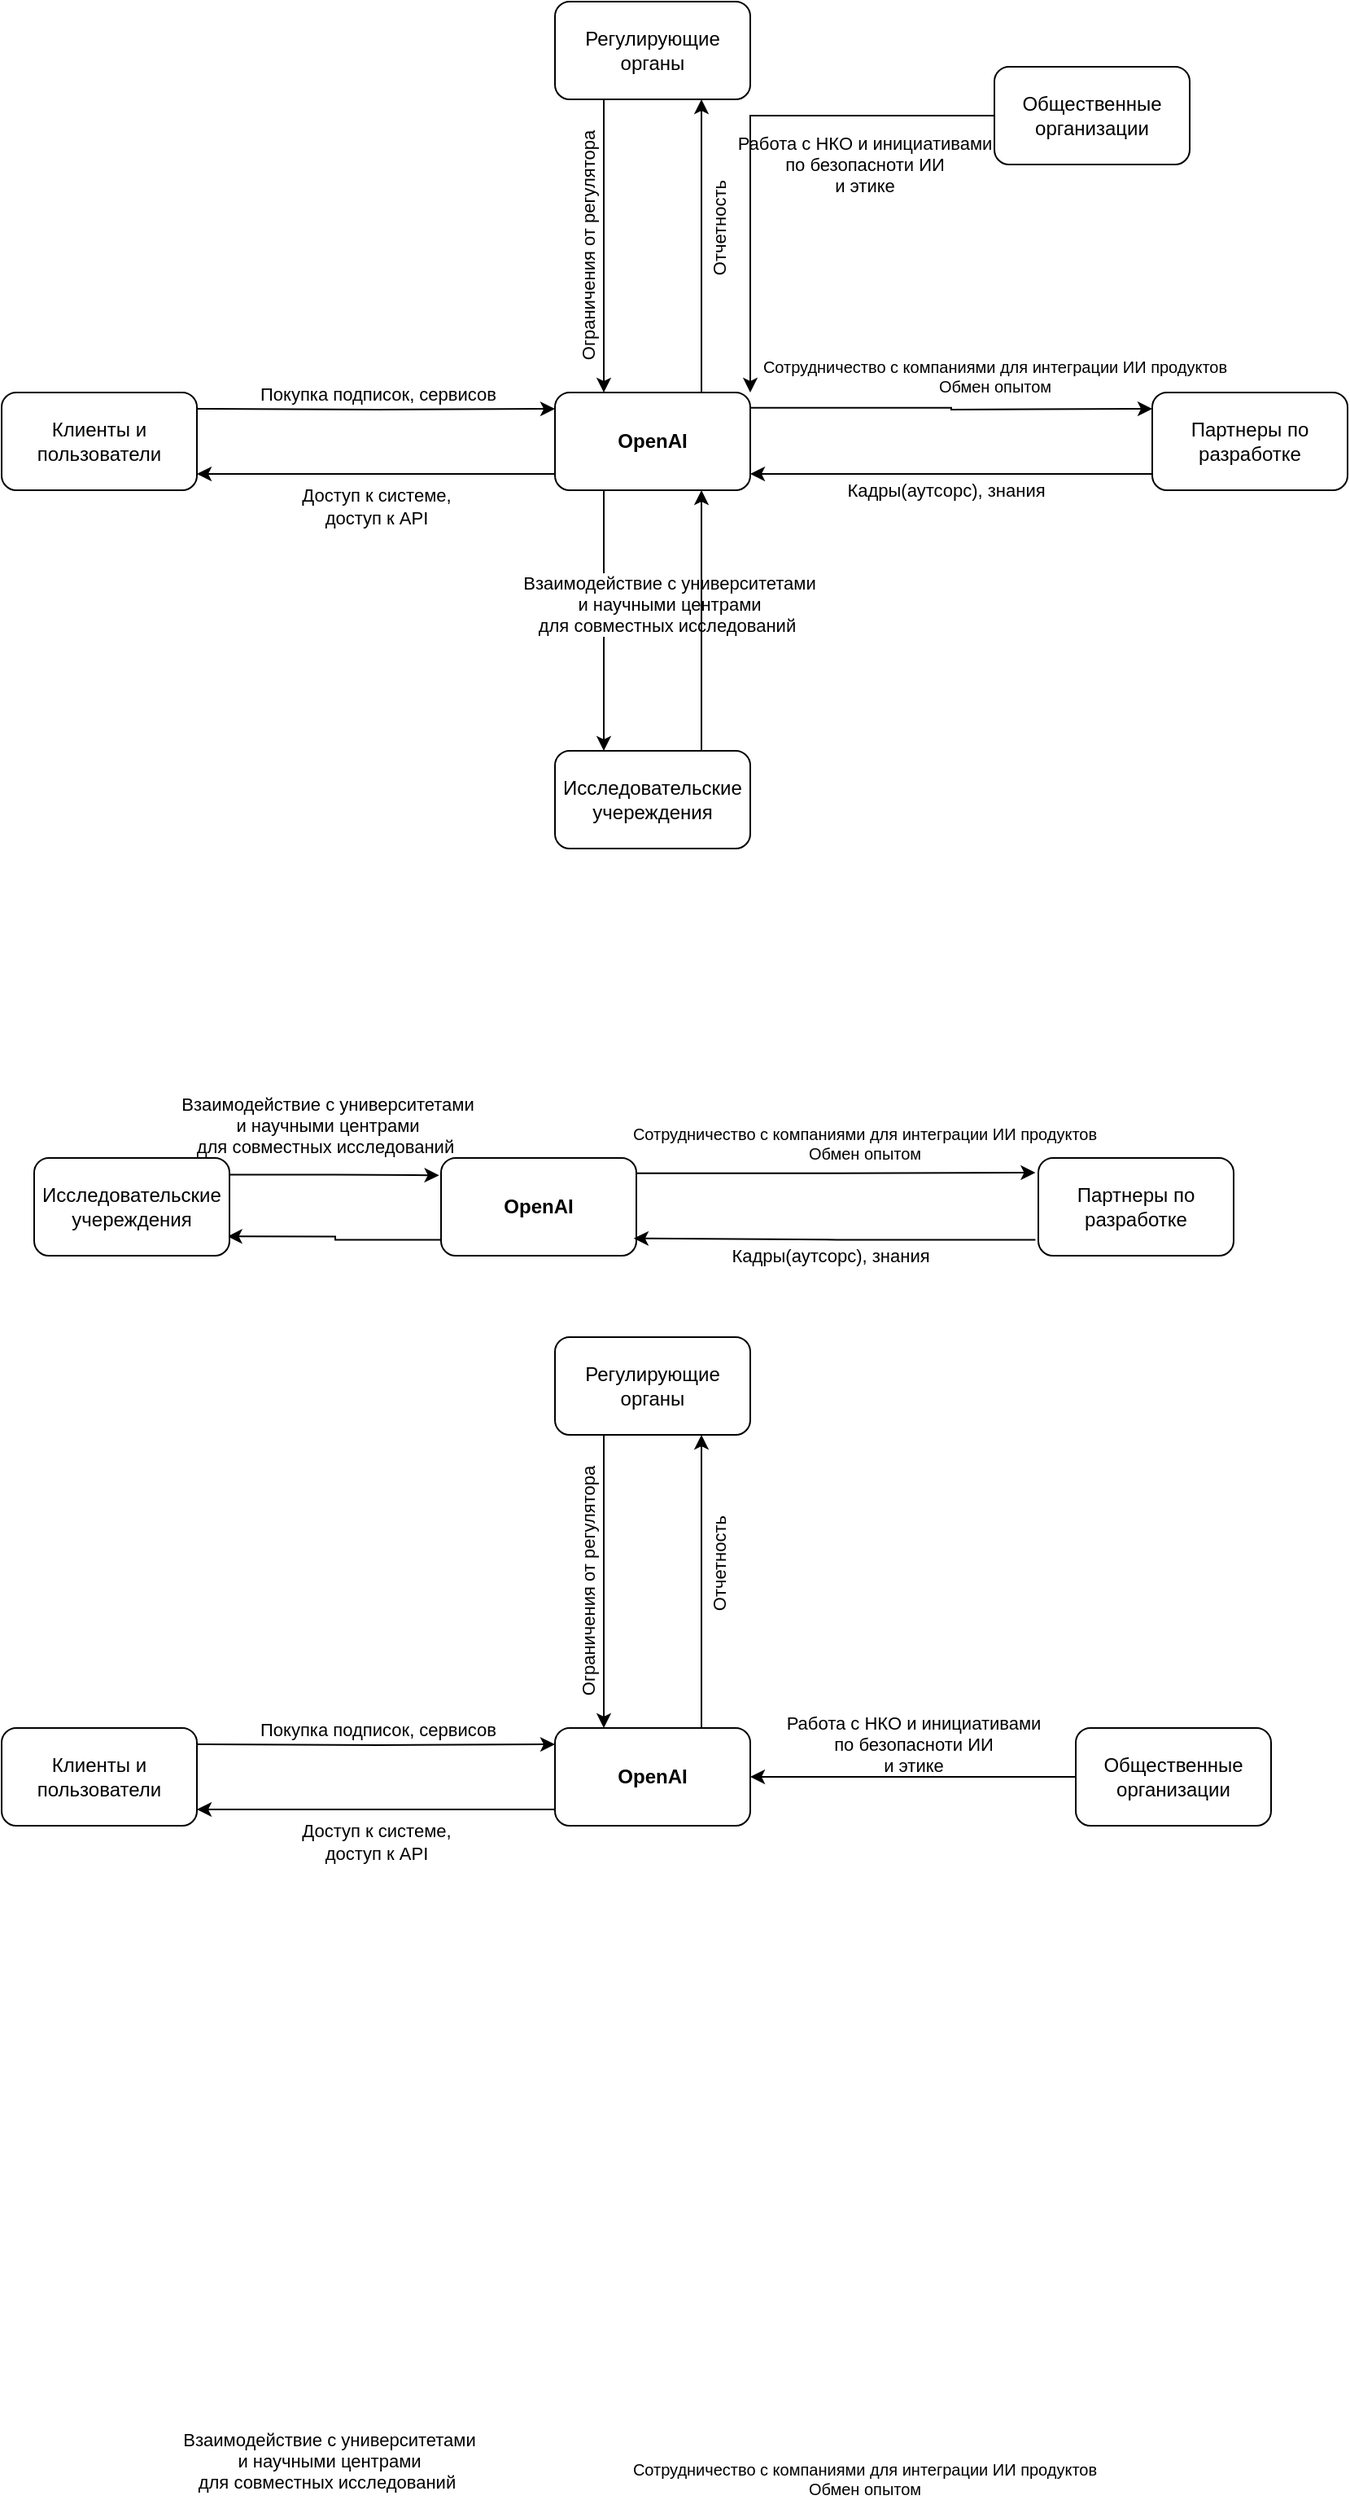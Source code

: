 <mxfile version="24.7.8">
  <diagram name="Page-1" id="_bzG7cBdpyKcyFxJSbEF">
    <mxGraphModel dx="1975" dy="1184" grid="1" gridSize="10" guides="1" tooltips="1" connect="1" arrows="1" fold="1" page="1" pageScale="1" pageWidth="827" pageHeight="1169" math="0" shadow="0">
      <root>
        <mxCell id="0" />
        <mxCell id="1" parent="0" />
        <mxCell id="27hMLqfbAqvRStWL1UFX-8" style="edgeStyle=orthogonalEdgeStyle;rounded=0;orthogonalLoop=1;jettySize=auto;html=1;entryX=1;entryY=0.5;entryDx=0;entryDy=0;" edge="1" parent="1">
          <mxGeometry relative="1" as="geometry">
            <mxPoint x="340" y="290" as="sourcePoint" />
            <mxPoint x="120" y="290" as="targetPoint" />
          </mxGeometry>
        </mxCell>
        <mxCell id="27hMLqfbAqvRStWL1UFX-10" value="Доступ к системе,&lt;div&gt;доступ к API&lt;/div&gt;" style="edgeLabel;html=1;align=center;verticalAlign=middle;resizable=0;points=[];" vertex="1" connectable="0" parent="27hMLqfbAqvRStWL1UFX-8">
          <mxGeometry x="0.198" y="1" relative="1" as="geometry">
            <mxPoint x="22" y="19" as="offset" />
          </mxGeometry>
        </mxCell>
        <mxCell id="27hMLqfbAqvRStWL1UFX-12" style="edgeStyle=orthogonalEdgeStyle;rounded=0;orthogonalLoop=1;jettySize=auto;html=1;exitX=0.75;exitY=0;exitDx=0;exitDy=0;" edge="1" parent="1" source="27hMLqfbAqvRStWL1UFX-1">
          <mxGeometry relative="1" as="geometry">
            <mxPoint x="430" y="230" as="sourcePoint" />
            <mxPoint x="430" y="60" as="targetPoint" />
            <Array as="points" />
          </mxGeometry>
        </mxCell>
        <mxCell id="27hMLqfbAqvRStWL1UFX-14" value="Отчетность" style="edgeLabel;html=1;align=center;verticalAlign=middle;resizable=0;points=[];rotation=270;" vertex="1" connectable="0" parent="27hMLqfbAqvRStWL1UFX-12">
          <mxGeometry x="0.393" y="-2" relative="1" as="geometry">
            <mxPoint x="8" y="25" as="offset" />
          </mxGeometry>
        </mxCell>
        <mxCell id="27hMLqfbAqvRStWL1UFX-15" style="edgeStyle=orthogonalEdgeStyle;rounded=0;orthogonalLoop=1;jettySize=auto;html=1;" edge="1" parent="1">
          <mxGeometry relative="1" as="geometry">
            <mxPoint x="370" y="300" as="sourcePoint" />
            <mxPoint x="370" y="460" as="targetPoint" />
          </mxGeometry>
        </mxCell>
        <mxCell id="27hMLqfbAqvRStWL1UFX-27" value="Взаимодействие с университетами&lt;div&gt;&amp;nbsp;и научными центрами&amp;nbsp;&lt;/div&gt;&lt;div&gt;для совместных исследований&amp;nbsp;&lt;/div&gt;" style="edgeLabel;html=1;align=center;verticalAlign=middle;resizable=0;points=[];" vertex="1" connectable="0" parent="27hMLqfbAqvRStWL1UFX-15">
          <mxGeometry x="-0.18" relative="1" as="geometry">
            <mxPoint x="40" y="4" as="offset" />
          </mxGeometry>
        </mxCell>
        <mxCell id="27hMLqfbAqvRStWL1UFX-17" style="edgeStyle=orthogonalEdgeStyle;rounded=0;orthogonalLoop=1;jettySize=auto;html=1;exitX=0.993;exitY=0.157;exitDx=0;exitDy=0;exitPerimeter=0;" edge="1" parent="1" source="27hMLqfbAqvRStWL1UFX-1">
          <mxGeometry relative="1" as="geometry">
            <mxPoint x="460" y="250" as="sourcePoint" />
            <mxPoint x="707" y="250" as="targetPoint" />
          </mxGeometry>
        </mxCell>
        <mxCell id="27hMLqfbAqvRStWL1UFX-22" value="Сотрудничество с компаниями для интеграции ИИ продуктов&lt;div style=&quot;font-size: 10px;&quot;&gt;Обмен опытом&lt;/div&gt;" style="edgeLabel;html=1;align=center;verticalAlign=middle;resizable=0;points=[];fontSize=10;" vertex="1" connectable="0" parent="27hMLqfbAqvRStWL1UFX-17">
          <mxGeometry x="-0.116" y="-1" relative="1" as="geometry">
            <mxPoint x="41" y="-21" as="offset" />
          </mxGeometry>
        </mxCell>
        <mxCell id="27hMLqfbAqvRStWL1UFX-1" value="OpenAI" style="rounded=1;whiteSpace=wrap;html=1;fontStyle=1" vertex="1" parent="1">
          <mxGeometry x="340" y="240" width="120" height="60" as="geometry" />
        </mxCell>
        <mxCell id="27hMLqfbAqvRStWL1UFX-18" style="edgeStyle=orthogonalEdgeStyle;rounded=0;orthogonalLoop=1;jettySize=auto;html=1;entryX=1;entryY=0.5;entryDx=0;entryDy=0;" edge="1" parent="1">
          <mxGeometry relative="1" as="geometry">
            <mxPoint x="707" y="290" as="sourcePoint" />
            <mxPoint x="460" y="290" as="targetPoint" />
          </mxGeometry>
        </mxCell>
        <mxCell id="27hMLqfbAqvRStWL1UFX-23" value="Кадры(аутсорс), знания" style="edgeLabel;html=1;align=center;verticalAlign=middle;resizable=0;points=[];" vertex="1" connectable="0" parent="27hMLqfbAqvRStWL1UFX-18">
          <mxGeometry x="0.247" y="1" relative="1" as="geometry">
            <mxPoint x="27" y="9" as="offset" />
          </mxGeometry>
        </mxCell>
        <mxCell id="27hMLqfbAqvRStWL1UFX-2" value="Партнеры по разработке" style="rounded=1;whiteSpace=wrap;html=1;" vertex="1" parent="1">
          <mxGeometry x="707" y="240" width="120" height="60" as="geometry" />
        </mxCell>
        <mxCell id="27hMLqfbAqvRStWL1UFX-16" style="edgeStyle=orthogonalEdgeStyle;rounded=0;orthogonalLoop=1;jettySize=auto;html=1;entryX=0.5;entryY=1;entryDx=0;entryDy=0;" edge="1" parent="1">
          <mxGeometry relative="1" as="geometry">
            <mxPoint x="430" y="460" as="sourcePoint" />
            <mxPoint x="430" y="300" as="targetPoint" />
          </mxGeometry>
        </mxCell>
        <mxCell id="27hMLqfbAqvRStWL1UFX-3" value="Исследовательские&lt;div&gt;учереждения&lt;/div&gt;" style="rounded=1;whiteSpace=wrap;html=1;" vertex="1" parent="1">
          <mxGeometry x="340" y="460" width="120" height="60" as="geometry" />
        </mxCell>
        <mxCell id="27hMLqfbAqvRStWL1UFX-7" style="edgeStyle=orthogonalEdgeStyle;rounded=0;orthogonalLoop=1;jettySize=auto;html=1;entryX=0;entryY=0.167;entryDx=0;entryDy=0;entryPerimeter=0;" edge="1" parent="1" target="27hMLqfbAqvRStWL1UFX-1">
          <mxGeometry relative="1" as="geometry">
            <mxPoint x="120" y="250" as="sourcePoint" />
            <mxPoint x="330" y="250" as="targetPoint" />
          </mxGeometry>
        </mxCell>
        <mxCell id="27hMLqfbAqvRStWL1UFX-9" value="Покупка подписок, сервисов" style="edgeLabel;html=1;align=center;verticalAlign=middle;resizable=0;points=[];" vertex="1" connectable="0" parent="27hMLqfbAqvRStWL1UFX-7">
          <mxGeometry x="-0.233" y="1" relative="1" as="geometry">
            <mxPoint x="26" y="-9" as="offset" />
          </mxGeometry>
        </mxCell>
        <mxCell id="27hMLqfbAqvRStWL1UFX-4" value="Клиенты и&lt;div&gt;пользователи&lt;/div&gt;" style="rounded=1;whiteSpace=wrap;html=1;" vertex="1" parent="1">
          <mxGeometry y="240" width="120" height="60" as="geometry" />
        </mxCell>
        <mxCell id="27hMLqfbAqvRStWL1UFX-11" style="edgeStyle=orthogonalEdgeStyle;rounded=0;orthogonalLoop=1;jettySize=auto;html=1;entryX=0.25;entryY=0;entryDx=0;entryDy=0;exitX=0.25;exitY=1;exitDx=0;exitDy=0;" edge="1" parent="1" source="27hMLqfbAqvRStWL1UFX-5" target="27hMLqfbAqvRStWL1UFX-1">
          <mxGeometry relative="1" as="geometry">
            <mxPoint x="360" y="60" as="sourcePoint" />
            <mxPoint x="360" y="240" as="targetPoint" />
          </mxGeometry>
        </mxCell>
        <mxCell id="27hMLqfbAqvRStWL1UFX-13" value="Ограничения от регулятора" style="edgeLabel;html=1;align=center;verticalAlign=middle;resizable=0;points=[];rotation=270;" vertex="1" connectable="0" parent="27hMLqfbAqvRStWL1UFX-11">
          <mxGeometry x="-0.244" relative="1" as="geometry">
            <mxPoint x="-10" y="22" as="offset" />
          </mxGeometry>
        </mxCell>
        <mxCell id="27hMLqfbAqvRStWL1UFX-5" value="Регулирующие&lt;div&gt;органы&lt;/div&gt;" style="rounded=1;whiteSpace=wrap;html=1;" vertex="1" parent="1">
          <mxGeometry x="340" width="120" height="60" as="geometry" />
        </mxCell>
        <mxCell id="27hMLqfbAqvRStWL1UFX-25" style="edgeStyle=orthogonalEdgeStyle;rounded=0;orthogonalLoop=1;jettySize=auto;html=1;entryX=1;entryY=0;entryDx=0;entryDy=0;" edge="1" parent="1" source="27hMLqfbAqvRStWL1UFX-6" target="27hMLqfbAqvRStWL1UFX-1">
          <mxGeometry relative="1" as="geometry" />
        </mxCell>
        <mxCell id="27hMLqfbAqvRStWL1UFX-26" value="Работа с НКО и инициативами&lt;div&gt;по безопасноти ИИ&lt;/div&gt;&lt;div&gt;и этике&lt;/div&gt;" style="edgeLabel;html=1;align=center;verticalAlign=middle;resizable=0;points=[];labelBackgroundColor=none;fontColor=default;" vertex="1" connectable="0" parent="27hMLqfbAqvRStWL1UFX-25">
          <mxGeometry x="-0.367" relative="1" as="geometry">
            <mxPoint x="21" y="30" as="offset" />
          </mxGeometry>
        </mxCell>
        <mxCell id="27hMLqfbAqvRStWL1UFX-6" value="Общественные организации" style="rounded=1;whiteSpace=wrap;html=1;" vertex="1" parent="1">
          <mxGeometry x="610" y="40" width="120" height="60" as="geometry" />
        </mxCell>
        <mxCell id="27hMLqfbAqvRStWL1UFX-33" style="edgeStyle=orthogonalEdgeStyle;rounded=0;orthogonalLoop=1;jettySize=auto;html=1;exitX=-0.003;exitY=0.837;exitDx=0;exitDy=0;entryX=0.99;entryY=0.803;entryDx=0;entryDy=0;entryPerimeter=0;exitPerimeter=0;" edge="1" parent="1" source="27hMLqfbAqvRStWL1UFX-37" target="27hMLqfbAqvRStWL1UFX-42">
          <mxGeometry relative="1" as="geometry">
            <mxPoint x="300" y="790" as="sourcePoint" />
            <mxPoint x="300" y="910" as="targetPoint" />
          </mxGeometry>
        </mxCell>
        <mxCell id="27hMLqfbAqvRStWL1UFX-34" value="Взаимодействие с университетами&lt;div&gt;&amp;nbsp;и научными центрами&amp;nbsp;&lt;/div&gt;&lt;div&gt;для совместных исследований&amp;nbsp;&lt;/div&gt;" style="edgeLabel;html=1;align=center;verticalAlign=middle;resizable=0;points=[];labelBackgroundColor=none;" vertex="1" connectable="0" parent="27hMLqfbAqvRStWL1UFX-33">
          <mxGeometry x="-0.18" relative="1" as="geometry">
            <mxPoint x="-15" y="-70" as="offset" />
          </mxGeometry>
        </mxCell>
        <mxCell id="27hMLqfbAqvRStWL1UFX-35" style="edgeStyle=orthogonalEdgeStyle;rounded=0;orthogonalLoop=1;jettySize=auto;html=1;exitX=0.993;exitY=0.157;exitDx=0;exitDy=0;exitPerimeter=0;entryX=-0.015;entryY=0.15;entryDx=0;entryDy=0;entryPerimeter=0;" edge="1" parent="1" source="27hMLqfbAqvRStWL1UFX-37" target="27hMLqfbAqvRStWL1UFX-40">
          <mxGeometry relative="1" as="geometry">
            <mxPoint x="390" y="720" as="sourcePoint" />
            <mxPoint x="630" y="718" as="targetPoint" />
          </mxGeometry>
        </mxCell>
        <mxCell id="27hMLqfbAqvRStWL1UFX-36" value="Сотрудничество с компаниями для интеграции ИИ продуктов&lt;div style=&quot;font-size: 10px;&quot;&gt;Обмен опытом&lt;/div&gt;" style="edgeLabel;html=1;align=center;verticalAlign=middle;resizable=0;points=[];fontSize=10;" vertex="1" connectable="0" parent="27hMLqfbAqvRStWL1UFX-35">
          <mxGeometry x="-0.116" y="-1" relative="1" as="geometry">
            <mxPoint x="32" y="-20" as="offset" />
          </mxGeometry>
        </mxCell>
        <mxCell id="27hMLqfbAqvRStWL1UFX-37" value="OpenAI" style="rounded=1;whiteSpace=wrap;html=1;fontStyle=1" vertex="1" parent="1">
          <mxGeometry x="270" y="710" width="120" height="60" as="geometry" />
        </mxCell>
        <mxCell id="27hMLqfbAqvRStWL1UFX-38" style="edgeStyle=orthogonalEdgeStyle;rounded=0;orthogonalLoop=1;jettySize=auto;html=1;entryX=0.987;entryY=0.823;entryDx=0;entryDy=0;entryPerimeter=0;exitX=-0.015;exitY=0.837;exitDx=0;exitDy=0;exitPerimeter=0;" edge="1" parent="1" source="27hMLqfbAqvRStWL1UFX-40" target="27hMLqfbAqvRStWL1UFX-37">
          <mxGeometry relative="1" as="geometry">
            <mxPoint x="630" y="759" as="sourcePoint" />
            <mxPoint x="410" y="760" as="targetPoint" />
          </mxGeometry>
        </mxCell>
        <mxCell id="27hMLqfbAqvRStWL1UFX-39" value="Кадры(аутсорс), знания" style="edgeLabel;html=1;align=center;verticalAlign=middle;resizable=0;points=[];" vertex="1" connectable="0" parent="27hMLqfbAqvRStWL1UFX-38">
          <mxGeometry x="0.247" y="1" relative="1" as="geometry">
            <mxPoint x="27" y="9" as="offset" />
          </mxGeometry>
        </mxCell>
        <mxCell id="27hMLqfbAqvRStWL1UFX-40" value="Партнеры по разработке" style="rounded=1;whiteSpace=wrap;html=1;" vertex="1" parent="1">
          <mxGeometry x="637" y="710" width="120" height="60" as="geometry" />
        </mxCell>
        <mxCell id="27hMLqfbAqvRStWL1UFX-41" style="edgeStyle=orthogonalEdgeStyle;rounded=0;orthogonalLoop=1;jettySize=auto;html=1;exitX=0.987;exitY=0.17;exitDx=0;exitDy=0;exitPerimeter=0;entryX=-0.01;entryY=0.177;entryDx=0;entryDy=0;entryPerimeter=0;" edge="1" parent="1" source="27hMLqfbAqvRStWL1UFX-42" target="27hMLqfbAqvRStWL1UFX-37">
          <mxGeometry relative="1" as="geometry">
            <mxPoint x="360" y="920" as="sourcePoint" />
            <mxPoint x="360" y="780" as="targetPoint" />
          </mxGeometry>
        </mxCell>
        <mxCell id="27hMLqfbAqvRStWL1UFX-42" value="Исследовательские&lt;div&gt;учереждения&lt;/div&gt;" style="rounded=1;whiteSpace=wrap;html=1;" vertex="1" parent="1">
          <mxGeometry x="20" y="710" width="120" height="60" as="geometry" />
        </mxCell>
        <mxCell id="27hMLqfbAqvRStWL1UFX-52" style="edgeStyle=orthogonalEdgeStyle;rounded=0;orthogonalLoop=1;jettySize=auto;html=1;entryX=1;entryY=0.5;entryDx=0;entryDy=0;" edge="1" parent="1">
          <mxGeometry relative="1" as="geometry">
            <mxPoint x="340" y="1110" as="sourcePoint" />
            <mxPoint x="120" y="1110" as="targetPoint" />
          </mxGeometry>
        </mxCell>
        <mxCell id="27hMLqfbAqvRStWL1UFX-53" value="Доступ к системе,&lt;div&gt;доступ к API&lt;/div&gt;" style="edgeLabel;html=1;align=center;verticalAlign=middle;resizable=0;points=[];" vertex="1" connectable="0" parent="27hMLqfbAqvRStWL1UFX-52">
          <mxGeometry x="0.198" y="1" relative="1" as="geometry">
            <mxPoint x="22" y="19" as="offset" />
          </mxGeometry>
        </mxCell>
        <mxCell id="27hMLqfbAqvRStWL1UFX-54" style="edgeStyle=orthogonalEdgeStyle;rounded=0;orthogonalLoop=1;jettySize=auto;html=1;exitX=0.75;exitY=0;exitDx=0;exitDy=0;" edge="1" parent="1" source="27hMLqfbAqvRStWL1UFX-60">
          <mxGeometry relative="1" as="geometry">
            <mxPoint x="430" y="1050" as="sourcePoint" />
            <mxPoint x="430" y="880" as="targetPoint" />
            <Array as="points" />
          </mxGeometry>
        </mxCell>
        <mxCell id="27hMLqfbAqvRStWL1UFX-55" value="Отчетность" style="edgeLabel;html=1;align=center;verticalAlign=middle;resizable=0;points=[];rotation=270;" vertex="1" connectable="0" parent="27hMLqfbAqvRStWL1UFX-54">
          <mxGeometry x="0.393" y="-2" relative="1" as="geometry">
            <mxPoint x="8" y="25" as="offset" />
          </mxGeometry>
        </mxCell>
        <mxCell id="27hMLqfbAqvRStWL1UFX-60" value="OpenAI" style="rounded=1;whiteSpace=wrap;html=1;fontStyle=1" vertex="1" parent="1">
          <mxGeometry x="340" y="1060" width="120" height="60" as="geometry" />
        </mxCell>
        <mxCell id="27hMLqfbAqvRStWL1UFX-66" style="edgeStyle=orthogonalEdgeStyle;rounded=0;orthogonalLoop=1;jettySize=auto;html=1;entryX=0;entryY=0.167;entryDx=0;entryDy=0;entryPerimeter=0;" edge="1" parent="1" target="27hMLqfbAqvRStWL1UFX-60">
          <mxGeometry relative="1" as="geometry">
            <mxPoint x="120" y="1070" as="sourcePoint" />
            <mxPoint x="330" y="1070" as="targetPoint" />
          </mxGeometry>
        </mxCell>
        <mxCell id="27hMLqfbAqvRStWL1UFX-67" value="Покупка подписок, сервисов" style="edgeLabel;html=1;align=center;verticalAlign=middle;resizable=0;points=[];" vertex="1" connectable="0" parent="27hMLqfbAqvRStWL1UFX-66">
          <mxGeometry x="-0.233" y="1" relative="1" as="geometry">
            <mxPoint x="26" y="-9" as="offset" />
          </mxGeometry>
        </mxCell>
        <mxCell id="27hMLqfbAqvRStWL1UFX-68" value="Клиенты и&lt;div&gt;пользователи&lt;/div&gt;" style="rounded=1;whiteSpace=wrap;html=1;" vertex="1" parent="1">
          <mxGeometry y="1060" width="120" height="60" as="geometry" />
        </mxCell>
        <mxCell id="27hMLqfbAqvRStWL1UFX-69" style="edgeStyle=orthogonalEdgeStyle;rounded=0;orthogonalLoop=1;jettySize=auto;html=1;entryX=0.25;entryY=0;entryDx=0;entryDy=0;exitX=0.25;exitY=1;exitDx=0;exitDy=0;" edge="1" parent="1" source="27hMLqfbAqvRStWL1UFX-71" target="27hMLqfbAqvRStWL1UFX-60">
          <mxGeometry relative="1" as="geometry">
            <mxPoint x="360" y="880" as="sourcePoint" />
            <mxPoint x="360" y="1060" as="targetPoint" />
          </mxGeometry>
        </mxCell>
        <mxCell id="27hMLqfbAqvRStWL1UFX-70" value="Ограничения от регулятора" style="edgeLabel;html=1;align=center;verticalAlign=middle;resizable=0;points=[];rotation=270;" vertex="1" connectable="0" parent="27hMLqfbAqvRStWL1UFX-69">
          <mxGeometry x="-0.244" relative="1" as="geometry">
            <mxPoint x="-10" y="22" as="offset" />
          </mxGeometry>
        </mxCell>
        <mxCell id="27hMLqfbAqvRStWL1UFX-71" value="Регулирующие&lt;div&gt;органы&lt;/div&gt;" style="rounded=1;whiteSpace=wrap;html=1;" vertex="1" parent="1">
          <mxGeometry x="340" y="820" width="120" height="60" as="geometry" />
        </mxCell>
        <mxCell id="27hMLqfbAqvRStWL1UFX-72" style="edgeStyle=orthogonalEdgeStyle;rounded=0;orthogonalLoop=1;jettySize=auto;html=1;entryX=1;entryY=0.5;entryDx=0;entryDy=0;" edge="1" parent="1" source="27hMLqfbAqvRStWL1UFX-74" target="27hMLqfbAqvRStWL1UFX-60">
          <mxGeometry relative="1" as="geometry" />
        </mxCell>
        <mxCell id="27hMLqfbAqvRStWL1UFX-73" value="Работа с НКО и инициативами&lt;div&gt;по безопасноти ИИ&lt;/div&gt;&lt;div&gt;и этике&lt;/div&gt;" style="edgeLabel;html=1;align=center;verticalAlign=middle;resizable=0;points=[];labelBackgroundColor=none;fontColor=default;" vertex="1" connectable="0" parent="27hMLqfbAqvRStWL1UFX-72">
          <mxGeometry x="-0.367" relative="1" as="geometry">
            <mxPoint x="-37" y="-20" as="offset" />
          </mxGeometry>
        </mxCell>
        <mxCell id="27hMLqfbAqvRStWL1UFX-74" value="Общественные организации" style="rounded=1;whiteSpace=wrap;html=1;" vertex="1" parent="1">
          <mxGeometry x="660" y="1060" width="120" height="60" as="geometry" />
        </mxCell>
        <mxCell id="27hMLqfbAqvRStWL1UFX-75" value="Взаимодействие с университетами&lt;div&gt;&amp;nbsp;и научными центрами&amp;nbsp;&lt;/div&gt;&lt;div&gt;для совместных исследований&amp;nbsp;&lt;/div&gt;" style="edgeLabel;html=1;align=center;verticalAlign=middle;resizable=0;points=[];labelBackgroundColor=none;" vertex="1" connectable="0" parent="1">
          <mxGeometry x="200.354" y="1510.195" as="geometry" />
        </mxCell>
        <mxCell id="27hMLqfbAqvRStWL1UFX-76" value="Сотрудничество с компаниями для интеграции ИИ продуктов&lt;div style=&quot;font-size: 10px;&quot;&gt;Обмен опытом&lt;/div&gt;" style="edgeLabel;html=1;align=center;verticalAlign=middle;resizable=0;points=[];fontSize=10;" vertex="1" connectable="0" parent="1">
          <mxGeometry x="529.731" y="1520.427" as="geometry" />
        </mxCell>
      </root>
    </mxGraphModel>
  </diagram>
</mxfile>
